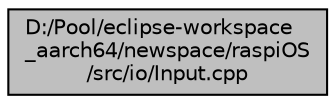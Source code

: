 digraph "D:/Pool/eclipse-workspace_aarch64/newspace/raspiOS/src/io/Input.cpp"
{
  edge [fontname="Helvetica",fontsize="10",labelfontname="Helvetica",labelfontsize="10"];
  node [fontname="Helvetica",fontsize="10",shape=record];
  Node3627 [label="D:/Pool/eclipse-workspace\l_aarch64/newspace/raspiOS\l/src/io/Input.cpp",height=0.2,width=0.4,color="black", fillcolor="grey75", style="filled", fontcolor="black"];
}
